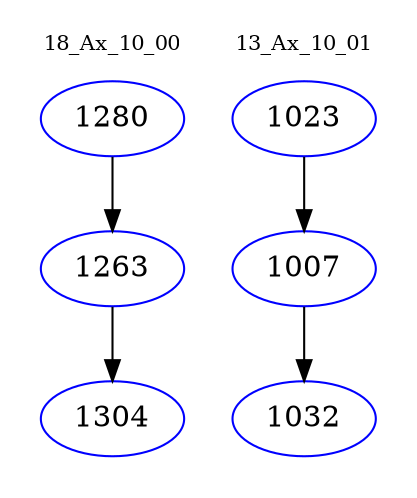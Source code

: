 digraph{
subgraph cluster_0 {
color = white
label = "18_Ax_10_00";
fontsize=10;
T0_1280 [label="1280", color="blue"]
T0_1280 -> T0_1263 [color="black"]
T0_1263 [label="1263", color="blue"]
T0_1263 -> T0_1304 [color="black"]
T0_1304 [label="1304", color="blue"]
}
subgraph cluster_1 {
color = white
label = "13_Ax_10_01";
fontsize=10;
T1_1023 [label="1023", color="blue"]
T1_1023 -> T1_1007 [color="black"]
T1_1007 [label="1007", color="blue"]
T1_1007 -> T1_1032 [color="black"]
T1_1032 [label="1032", color="blue"]
}
}
